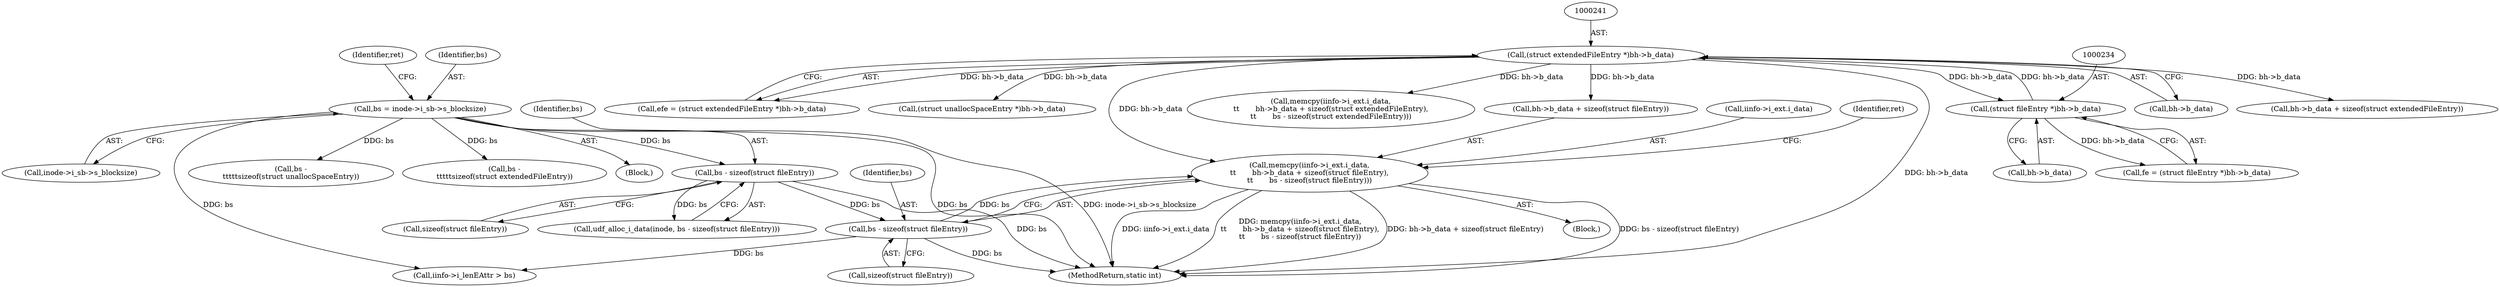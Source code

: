 digraph "0_linux_23b133bdc452aa441fcb9b82cbf6dd05cfd342d0@API" {
"1000490" [label="(Call,memcpy(iinfo->i_ext.i_data,\n\t\t       bh->b_data + sizeof(struct fileEntry),\n\t\t       bs - sizeof(struct fileEntry)))"];
"1000240" [label="(Call,(struct extendedFileEntry *)bh->b_data)"];
"1000233" [label="(Call,(struct fileEntry *)bh->b_data)"];
"1000502" [label="(Call,bs - sizeof(struct fileEntry))"];
"1000483" [label="(Call,bs - sizeof(struct fileEntry))"];
"1000144" [label="(Call,bs = inode->i_sb->s_blocksize)"];
"1000481" [label="(Call,udf_alloc_i_data(inode, bs - sizeof(struct fileEntry)))"];
"1000242" [label="(Call,bh->b_data)"];
"1000503" [label="(Identifier,bs)"];
"1000490" [label="(Call,memcpy(iinfo->i_ext.i_data,\n\t\t       bh->b_data + sizeof(struct fileEntry),\n\t\t       bs - sizeof(struct fileEntry)))"];
"1000491" [label="(Call,iinfo->i_ext.i_data)"];
"1000496" [label="(Call,bh->b_data + sizeof(struct fileEntry))"];
"1000448" [label="(Call,bh->b_data + sizeof(struct extendedFileEntry))"];
"1000483" [label="(Call,bs - sizeof(struct fileEntry))"];
"1000111" [label="(Block,)"];
"1000502" [label="(Call,bs - sizeof(struct fileEntry))"];
"1000485" [label="(Call,sizeof(struct fileEntry))"];
"1000504" [label="(Call,sizeof(struct fileEntry))"];
"1000468" [label="(Block,)"];
"1001231" [label="(MethodReturn,static int)"];
"1000146" [label="(Call,inode->i_sb->s_blocksize)"];
"1000153" [label="(Identifier,ret)"];
"1000240" [label="(Call,(struct extendedFileEntry *)bh->b_data)"];
"1000235" [label="(Call,bh->b_data)"];
"1000233" [label="(Call,(struct fileEntry *)bh->b_data)"];
"1000238" [label="(Call,efe = (struct extendedFileEntry *)bh->b_data)"];
"1000533" [label="(Call,(struct unallocSpaceEntry *)bh->b_data)"];
"1000231" [label="(Call,fe = (struct fileEntry *)bh->b_data)"];
"1000145" [label="(Identifier,bs)"];
"1000484" [label="(Identifier,bs)"];
"1000543" [label="(Call,bs -\n\t\t\t\t\tsizeof(struct unallocSpaceEntry))"];
"1000442" [label="(Call,memcpy(iinfo->i_ext.i_data,\n\t\t       bh->b_data + sizeof(struct extendedFileEntry),\n\t\t       bs - sizeof(struct extendedFileEntry)))"];
"1000980" [label="(Call,iinfo->i_lenEAttr > bs)"];
"1000435" [label="(Call,bs -\n\t\t\t\t\tsizeof(struct extendedFileEntry))"];
"1000569" [label="(Identifier,ret)"];
"1000144" [label="(Call,bs = inode->i_sb->s_blocksize)"];
"1000490" -> "1000468"  [label="AST: "];
"1000490" -> "1000502"  [label="CFG: "];
"1000491" -> "1000490"  [label="AST: "];
"1000496" -> "1000490"  [label="AST: "];
"1000502" -> "1000490"  [label="AST: "];
"1000569" -> "1000490"  [label="CFG: "];
"1000490" -> "1001231"  [label="DDG: bh->b_data + sizeof(struct fileEntry)"];
"1000490" -> "1001231"  [label="DDG: bs - sizeof(struct fileEntry)"];
"1000490" -> "1001231"  [label="DDG: iinfo->i_ext.i_data"];
"1000490" -> "1001231"  [label="DDG: memcpy(iinfo->i_ext.i_data,\n\t\t       bh->b_data + sizeof(struct fileEntry),\n\t\t       bs - sizeof(struct fileEntry))"];
"1000240" -> "1000490"  [label="DDG: bh->b_data"];
"1000502" -> "1000490"  [label="DDG: bs"];
"1000240" -> "1000238"  [label="AST: "];
"1000240" -> "1000242"  [label="CFG: "];
"1000241" -> "1000240"  [label="AST: "];
"1000242" -> "1000240"  [label="AST: "];
"1000238" -> "1000240"  [label="CFG: "];
"1000240" -> "1001231"  [label="DDG: bh->b_data"];
"1000240" -> "1000233"  [label="DDG: bh->b_data"];
"1000240" -> "1000238"  [label="DDG: bh->b_data"];
"1000233" -> "1000240"  [label="DDG: bh->b_data"];
"1000240" -> "1000442"  [label="DDG: bh->b_data"];
"1000240" -> "1000448"  [label="DDG: bh->b_data"];
"1000240" -> "1000496"  [label="DDG: bh->b_data"];
"1000240" -> "1000533"  [label="DDG: bh->b_data"];
"1000233" -> "1000231"  [label="AST: "];
"1000233" -> "1000235"  [label="CFG: "];
"1000234" -> "1000233"  [label="AST: "];
"1000235" -> "1000233"  [label="AST: "];
"1000231" -> "1000233"  [label="CFG: "];
"1000233" -> "1000231"  [label="DDG: bh->b_data"];
"1000502" -> "1000504"  [label="CFG: "];
"1000503" -> "1000502"  [label="AST: "];
"1000504" -> "1000502"  [label="AST: "];
"1000502" -> "1001231"  [label="DDG: bs"];
"1000483" -> "1000502"  [label="DDG: bs"];
"1000502" -> "1000980"  [label="DDG: bs"];
"1000483" -> "1000481"  [label="AST: "];
"1000483" -> "1000485"  [label="CFG: "];
"1000484" -> "1000483"  [label="AST: "];
"1000485" -> "1000483"  [label="AST: "];
"1000481" -> "1000483"  [label="CFG: "];
"1000483" -> "1001231"  [label="DDG: bs"];
"1000483" -> "1000481"  [label="DDG: bs"];
"1000144" -> "1000483"  [label="DDG: bs"];
"1000144" -> "1000111"  [label="AST: "];
"1000144" -> "1000146"  [label="CFG: "];
"1000145" -> "1000144"  [label="AST: "];
"1000146" -> "1000144"  [label="AST: "];
"1000153" -> "1000144"  [label="CFG: "];
"1000144" -> "1001231"  [label="DDG: bs"];
"1000144" -> "1001231"  [label="DDG: inode->i_sb->s_blocksize"];
"1000144" -> "1000435"  [label="DDG: bs"];
"1000144" -> "1000543"  [label="DDG: bs"];
"1000144" -> "1000980"  [label="DDG: bs"];
}
